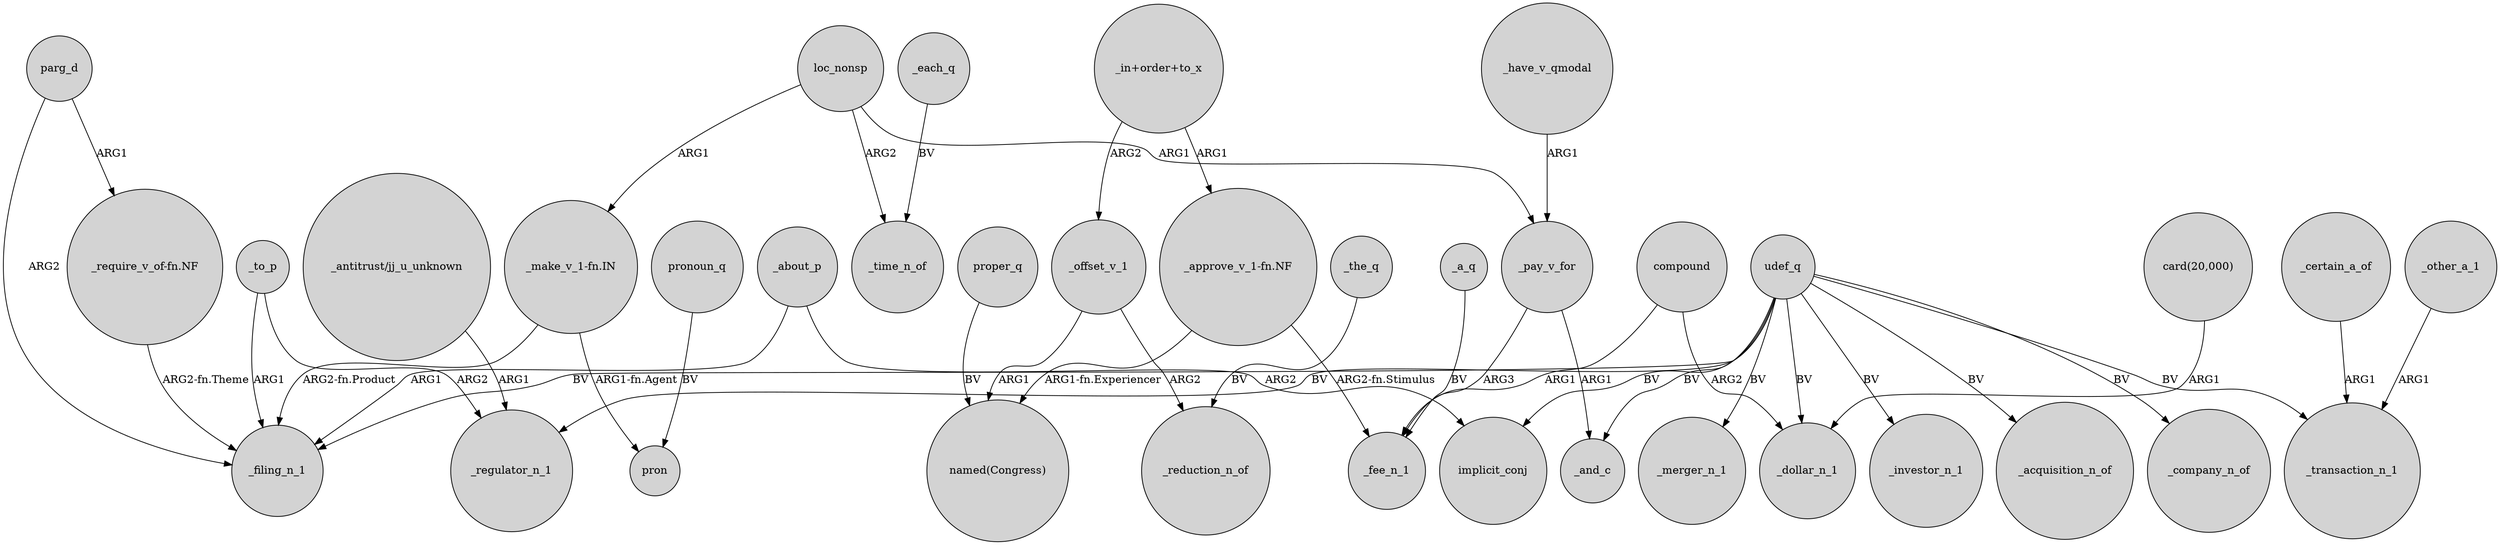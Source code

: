 digraph {
	node [shape=circle style=filled]
	"_require_v_of-fn.NF" -> _filing_n_1 [label="ARG2-fn.Theme"]
	_offset_v_1 -> "named(Congress)" [label=ARG1]
	udef_q -> _filing_n_1 [label=BV]
	udef_q -> _investor_n_1 [label=BV]
	"_in+order+to_x" -> "_approve_v_1-fn.NF" [label=ARG1]
	_to_p -> _regulator_n_1 [label=ARG2]
	_offset_v_1 -> _reduction_n_of [label=ARG2]
	loc_nonsp -> _time_n_of [label=ARG2]
	_pay_v_for -> _and_c [label=ARG1]
	_certain_a_of -> _transaction_n_1 [label=ARG1]
	"_in+order+to_x" -> _offset_v_1 [label=ARG2]
	udef_q -> implicit_conj [label=BV]
	"_approve_v_1-fn.NF" -> _fee_n_1 [label="ARG2-fn.Stimulus"]
	proper_q -> "named(Congress)" [label=BV]
	"_approve_v_1-fn.NF" -> "named(Congress)" [label="ARG1-fn.Experiencer"]
	_have_v_qmodal -> _pay_v_for [label=ARG1]
	pronoun_q -> pron [label=BV]
	"card(20,000)" -> _dollar_n_1 [label=ARG1]
	"_antitrust/jj_u_unknown" -> _regulator_n_1 [label=ARG1]
	udef_q -> _acquisition_n_of [label=BV]
	_the_q -> _reduction_n_of [label=BV]
	_about_p -> _filing_n_1 [label=ARG1]
	"_make_v_1-fn.IN" -> pron [label="ARG1-fn.Agent"]
	udef_q -> _transaction_n_1 [label=BV]
	"_make_v_1-fn.IN" -> _filing_n_1 [label="ARG2-fn.Product"]
	parg_d -> "_require_v_of-fn.NF" [label=ARG1]
	_other_a_1 -> _transaction_n_1 [label=ARG1]
	_about_p -> implicit_conj [label=ARG2]
	parg_d -> _filing_n_1 [label=ARG2]
	udef_q -> _company_n_of [label=BV]
	_to_p -> _filing_n_1 [label=ARG1]
	compound -> _dollar_n_1 [label=ARG2]
	_a_q -> _fee_n_1 [label=BV]
	udef_q -> _and_c [label=BV]
	_pay_v_for -> _fee_n_1 [label=ARG3]
	loc_nonsp -> _pay_v_for [label=ARG1]
	compound -> _fee_n_1 [label=ARG1]
	_each_q -> _time_n_of [label=BV]
	udef_q -> _regulator_n_1 [label=BV]
	loc_nonsp -> "_make_v_1-fn.IN" [label=ARG1]
	udef_q -> _merger_n_1 [label=BV]
	udef_q -> _dollar_n_1 [label=BV]
}
